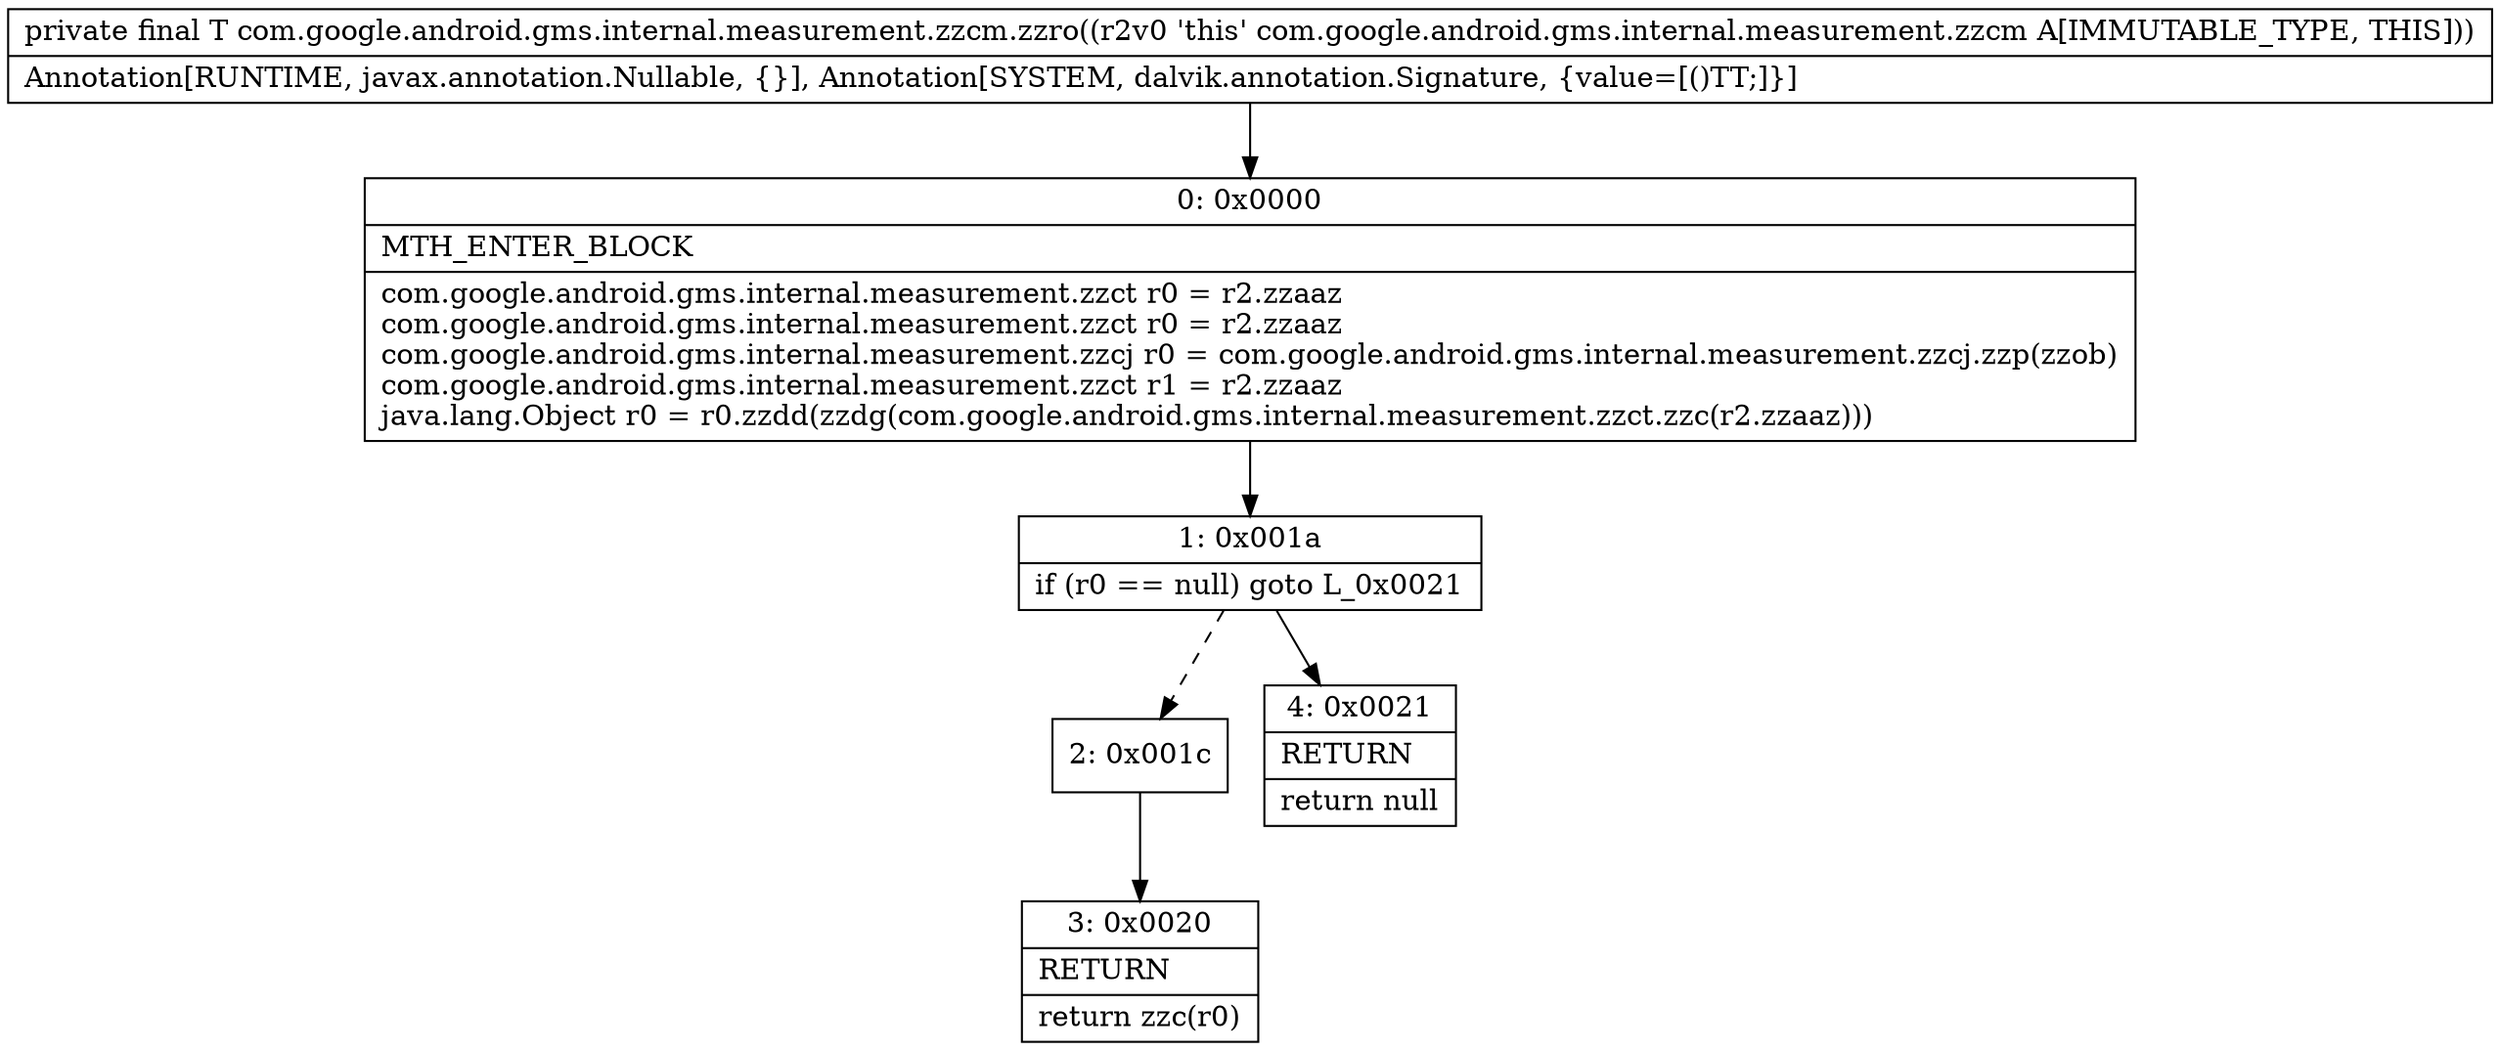 digraph "CFG forcom.google.android.gms.internal.measurement.zzcm.zzro()Ljava\/lang\/Object;" {
Node_0 [shape=record,label="{0\:\ 0x0000|MTH_ENTER_BLOCK\l|com.google.android.gms.internal.measurement.zzct r0 = r2.zzaaz\lcom.google.android.gms.internal.measurement.zzct r0 = r2.zzaaz\lcom.google.android.gms.internal.measurement.zzcj r0 = com.google.android.gms.internal.measurement.zzcj.zzp(zzob)\lcom.google.android.gms.internal.measurement.zzct r1 = r2.zzaaz\ljava.lang.Object r0 = r0.zzdd(zzdg(com.google.android.gms.internal.measurement.zzct.zzc(r2.zzaaz)))\l}"];
Node_1 [shape=record,label="{1\:\ 0x001a|if (r0 == null) goto L_0x0021\l}"];
Node_2 [shape=record,label="{2\:\ 0x001c}"];
Node_3 [shape=record,label="{3\:\ 0x0020|RETURN\l|return zzc(r0)\l}"];
Node_4 [shape=record,label="{4\:\ 0x0021|RETURN\l|return null\l}"];
MethodNode[shape=record,label="{private final T com.google.android.gms.internal.measurement.zzcm.zzro((r2v0 'this' com.google.android.gms.internal.measurement.zzcm A[IMMUTABLE_TYPE, THIS]))  | Annotation[RUNTIME, javax.annotation.Nullable, \{\}], Annotation[SYSTEM, dalvik.annotation.Signature, \{value=[()TT;]\}]\l}"];
MethodNode -> Node_0;
Node_0 -> Node_1;
Node_1 -> Node_2[style=dashed];
Node_1 -> Node_4;
Node_2 -> Node_3;
}

